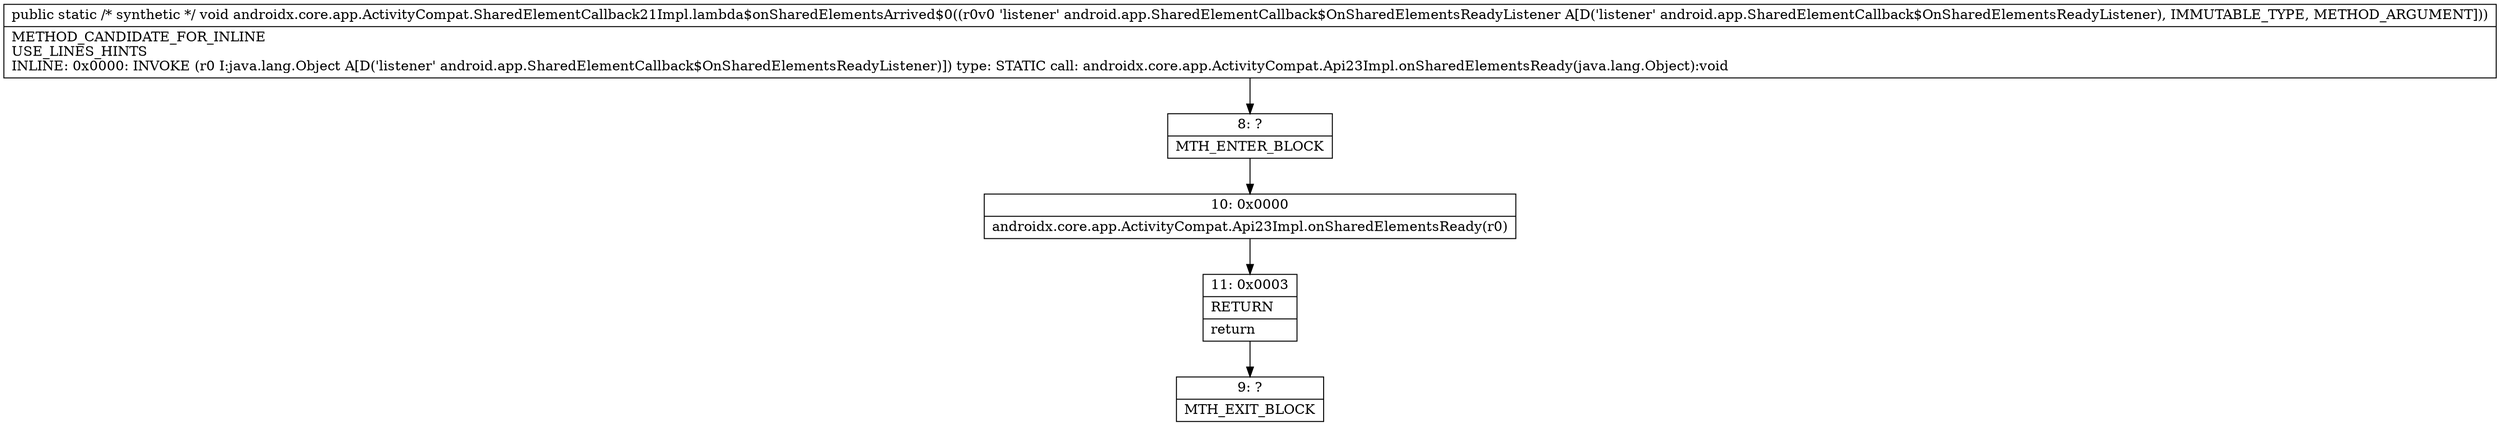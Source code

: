digraph "CFG forandroidx.core.app.ActivityCompat.SharedElementCallback21Impl.lambda$onSharedElementsArrived$0(Landroid\/app\/SharedElementCallback$OnSharedElementsReadyListener;)V" {
Node_8 [shape=record,label="{8\:\ ?|MTH_ENTER_BLOCK\l}"];
Node_10 [shape=record,label="{10\:\ 0x0000|androidx.core.app.ActivityCompat.Api23Impl.onSharedElementsReady(r0)\l}"];
Node_11 [shape=record,label="{11\:\ 0x0003|RETURN\l|return\l}"];
Node_9 [shape=record,label="{9\:\ ?|MTH_EXIT_BLOCK\l}"];
MethodNode[shape=record,label="{public static \/* synthetic *\/ void androidx.core.app.ActivityCompat.SharedElementCallback21Impl.lambda$onSharedElementsArrived$0((r0v0 'listener' android.app.SharedElementCallback$OnSharedElementsReadyListener A[D('listener' android.app.SharedElementCallback$OnSharedElementsReadyListener), IMMUTABLE_TYPE, METHOD_ARGUMENT]))  | METHOD_CANDIDATE_FOR_INLINE\lUSE_LINES_HINTS\lINLINE: 0x0000: INVOKE  (r0 I:java.lang.Object A[D('listener' android.app.SharedElementCallback$OnSharedElementsReadyListener)]) type: STATIC call: androidx.core.app.ActivityCompat.Api23Impl.onSharedElementsReady(java.lang.Object):void\l}"];
MethodNode -> Node_8;Node_8 -> Node_10;
Node_10 -> Node_11;
Node_11 -> Node_9;
}

